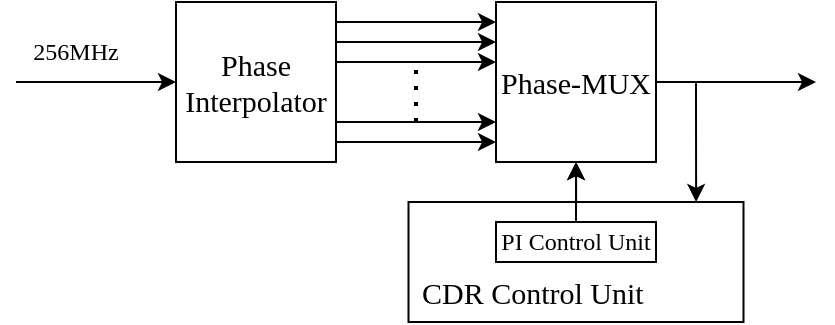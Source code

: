 <mxfile version="24.8.4">
  <diagram name="Page-1" id="OXbIw9xu9yALrL1MYpkd">
    <mxGraphModel dx="475" dy="262" grid="1" gridSize="10" guides="1" tooltips="1" connect="1" arrows="1" fold="1" page="1" pageScale="1" pageWidth="850" pageHeight="1100" math="0" shadow="0">
      <root>
        <mxCell id="0" />
        <mxCell id="1" parent="0" />
        <mxCell id="QYSgvQDud7Rm18ePPlws-1" value="&lt;font style=&quot;font-size: 15px;&quot;&gt;Phase Interpolator&lt;/font&gt;" style="whiteSpace=wrap;html=1;aspect=fixed;fontFamily=palatino;" vertex="1" parent="1">
          <mxGeometry x="280" y="120" width="80" height="80" as="geometry" />
        </mxCell>
        <mxCell id="QYSgvQDud7Rm18ePPlws-2" value="" style="endArrow=classic;html=1;rounded=0;entryX=0;entryY=0.5;entryDx=0;entryDy=0;" edge="1" parent="1" target="QYSgvQDud7Rm18ePPlws-1">
          <mxGeometry width="50" height="50" relative="1" as="geometry">
            <mxPoint x="200" y="160" as="sourcePoint" />
            <mxPoint x="240" y="135" as="targetPoint" />
          </mxGeometry>
        </mxCell>
        <mxCell id="QYSgvQDud7Rm18ePPlws-5" value="&lt;font face=&quot;palatino&quot;&gt;256MHz&lt;/font&gt;" style="text;strokeColor=none;align=center;fillColor=none;html=1;verticalAlign=middle;whiteSpace=wrap;rounded=0;" vertex="1" parent="1">
          <mxGeometry x="200" y="130" width="60" height="30" as="geometry" />
        </mxCell>
        <mxCell id="QYSgvQDud7Rm18ePPlws-6" value="Phase-MUX" style="whiteSpace=wrap;html=1;aspect=fixed;fontFamily=palatino;fontSize=15;" vertex="1" parent="1">
          <mxGeometry x="440" y="120" width="80" height="80" as="geometry" />
        </mxCell>
        <mxCell id="QYSgvQDud7Rm18ePPlws-7" value="" style="endArrow=classic;html=1;rounded=0;entryX=0;entryY=0.5;entryDx=0;entryDy=0;" edge="1" parent="1">
          <mxGeometry width="50" height="50" relative="1" as="geometry">
            <mxPoint x="360" y="130" as="sourcePoint" />
            <mxPoint x="440" y="130" as="targetPoint" />
          </mxGeometry>
        </mxCell>
        <mxCell id="QYSgvQDud7Rm18ePPlws-8" value="" style="endArrow=classic;html=1;rounded=0;entryX=0;entryY=0.5;entryDx=0;entryDy=0;" edge="1" parent="1">
          <mxGeometry width="50" height="50" relative="1" as="geometry">
            <mxPoint x="360" y="140" as="sourcePoint" />
            <mxPoint x="440" y="140" as="targetPoint" />
          </mxGeometry>
        </mxCell>
        <mxCell id="QYSgvQDud7Rm18ePPlws-9" value="" style="endArrow=classic;html=1;rounded=0;entryX=0;entryY=0.5;entryDx=0;entryDy=0;" edge="1" parent="1">
          <mxGeometry width="50" height="50" relative="1" as="geometry">
            <mxPoint x="360" y="150" as="sourcePoint" />
            <mxPoint x="440" y="150" as="targetPoint" />
          </mxGeometry>
        </mxCell>
        <mxCell id="QYSgvQDud7Rm18ePPlws-10" value="" style="endArrow=classic;html=1;rounded=0;entryX=0;entryY=0.5;entryDx=0;entryDy=0;" edge="1" parent="1">
          <mxGeometry width="50" height="50" relative="1" as="geometry">
            <mxPoint x="360" y="180" as="sourcePoint" />
            <mxPoint x="440" y="180" as="targetPoint" />
          </mxGeometry>
        </mxCell>
        <mxCell id="QYSgvQDud7Rm18ePPlws-11" value="" style="endArrow=classic;html=1;rounded=0;entryX=0;entryY=0.5;entryDx=0;entryDy=0;" edge="1" parent="1">
          <mxGeometry width="50" height="50" relative="1" as="geometry">
            <mxPoint x="360" y="190" as="sourcePoint" />
            <mxPoint x="440" y="190" as="targetPoint" />
          </mxGeometry>
        </mxCell>
        <mxCell id="QYSgvQDud7Rm18ePPlws-12" value="" style="endArrow=none;dashed=1;html=1;dashPattern=1 3;strokeWidth=2;rounded=0;" edge="1" parent="1">
          <mxGeometry width="50" height="50" relative="1" as="geometry">
            <mxPoint x="400" y="180" as="sourcePoint" />
            <mxPoint x="400" y="150" as="targetPoint" />
          </mxGeometry>
        </mxCell>
        <mxCell id="QYSgvQDud7Rm18ePPlws-17" value="" style="edgeStyle=orthogonalEdgeStyle;rounded=0;orthogonalLoop=1;jettySize=auto;html=1;" edge="1" parent="1" source="QYSgvQDud7Rm18ePPlws-16" target="QYSgvQDud7Rm18ePPlws-6">
          <mxGeometry relative="1" as="geometry" />
        </mxCell>
        <mxCell id="QYSgvQDud7Rm18ePPlws-16" value="CDR Control Unit" style="rounded=0;whiteSpace=wrap;html=1;fontFamily=palatino;fontSize=15;align=left;spacingTop=30;spacingLeft=5;" vertex="1" parent="1">
          <mxGeometry x="396.25" y="220" width="167.5" height="60" as="geometry" />
        </mxCell>
        <mxCell id="QYSgvQDud7Rm18ePPlws-19" value="" style="edgeStyle=orthogonalEdgeStyle;rounded=0;orthogonalLoop=1;jettySize=auto;html=1;" edge="1" parent="1" source="QYSgvQDud7Rm18ePPlws-18" target="QYSgvQDud7Rm18ePPlws-6">
          <mxGeometry relative="1" as="geometry" />
        </mxCell>
        <mxCell id="QYSgvQDud7Rm18ePPlws-18" value="PI Control Unit" style="rounded=0;whiteSpace=wrap;html=1;fontFamily=palatino;" vertex="1" parent="1">
          <mxGeometry x="440" y="230" width="80" height="20" as="geometry" />
        </mxCell>
        <mxCell id="QYSgvQDud7Rm18ePPlws-20" value="" style="endArrow=classic;html=1;rounded=0;" edge="1" parent="1">
          <mxGeometry width="50" height="50" relative="1" as="geometry">
            <mxPoint x="520" y="160" as="sourcePoint" />
            <mxPoint x="600" y="160" as="targetPoint" />
          </mxGeometry>
        </mxCell>
        <mxCell id="QYSgvQDud7Rm18ePPlws-21" value="" style="endArrow=classic;html=1;rounded=0;entryX=0.978;entryY=0;entryDx=0;entryDy=0;entryPerimeter=0;" edge="1" parent="1">
          <mxGeometry width="50" height="50" relative="1" as="geometry">
            <mxPoint x="540" y="160" as="sourcePoint" />
            <mxPoint x="540.065" y="220" as="targetPoint" />
            <Array as="points">
              <mxPoint x="540" y="170" />
            </Array>
          </mxGeometry>
        </mxCell>
      </root>
    </mxGraphModel>
  </diagram>
</mxfile>
